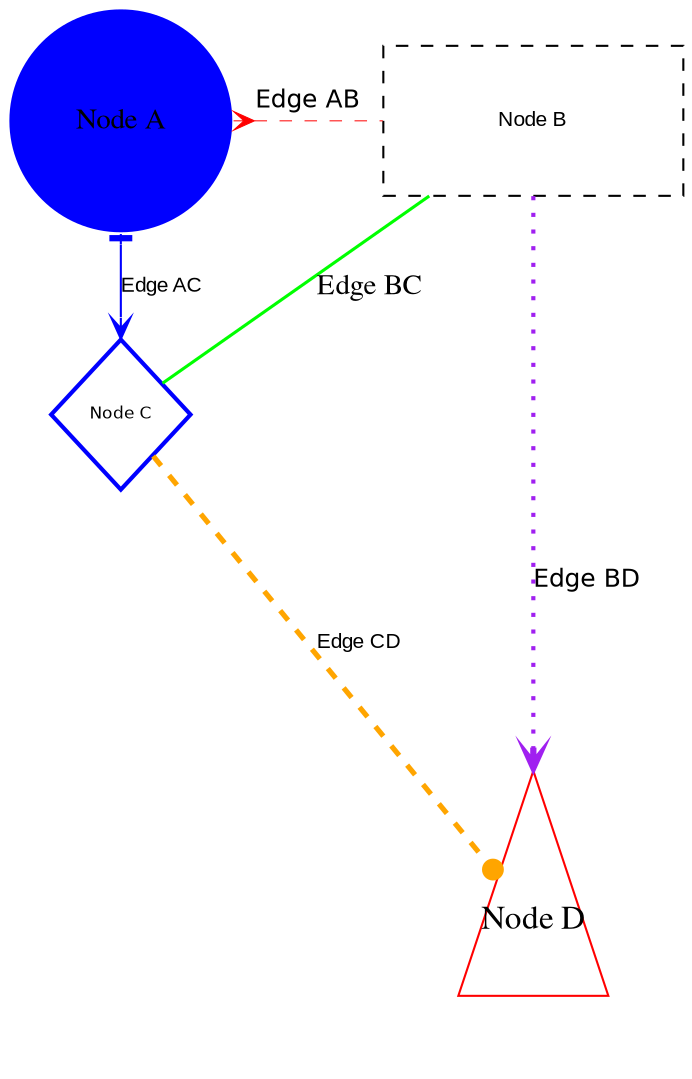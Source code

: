digraph G {
  node [shape=rect, style=filled, fillcolor=white, color=black, fontname=Helvetica, fontsize=12];
  edge [color=black, arrowhead=vee, style=dashed, dir=back, fontname=Arial, fontsize=10, constraint=false];

  A [label="Node A", shape=circle, style=filled, fillcolor=blue, color=white, fontname=Times, fontsize=14, width=1.5, height=1.5, fixedsize=true, pos="10,20!"];
  B [label="Node B", shape=box, style=dashed, fillcolor=red, color=black, fontname=Arial, fontsize=10, width=2, height=1, fixedsize=false, pos="30,40!"];
  C [label="Node C", shape=diamond, style=bold, fillcolor=yellow, color=blue, fontname=Helvetica, fontsize=8, width=0.5, height=1, fixedsize=false, pos="50,60!"];
  D [label="Node D", shape=triangle, style=solid, fillcolor=green, color=red, fontname=Times, fontsize=16, width=1, height=2, fixedsize=true, pos="70,80!"];

  A -> B [label="Edge AB", color=red, fontname=Helvetica, fontsize=12, constraint=false, weight=1.5, minlen=2, dir=back, arrowhead=none, arrowtail=crow, penwidth=0.5, style=dashed];
  A -> C [label="Edge AC", color=blue, fontname=Arial, fontsize=10, constraint=true, weight=2.5, minlen=1, dir=both, arrowhead=vee, arrowtail=tee, penwidth=1, style=bold];
  B -> C [label="Edge BC", color=green, fontname=Times, fontsize=14, constraint=false, weight=0.5, minlen=3, dir=none, arrowhead=odot, arrowtail=none, penwidth=1.5, style=solid];
  B -> D [label="Edge BD", color=purple, fontname=Helvetica, fontsize=12, constraint=true, weight=3.5, minlen=4, dir=forward, arrowhead=vee, arrowtail=none, penwidth=2, style=dotted];
  C -> D [label="Edge CD", color=orange, fontname=Arial, fontsize=10, constraint=false, weight=4.5, minlen=5, dir=reverse, arrowhead=dot, arrowtail=odiamond, penwidth=2.5, style=dashed];
}